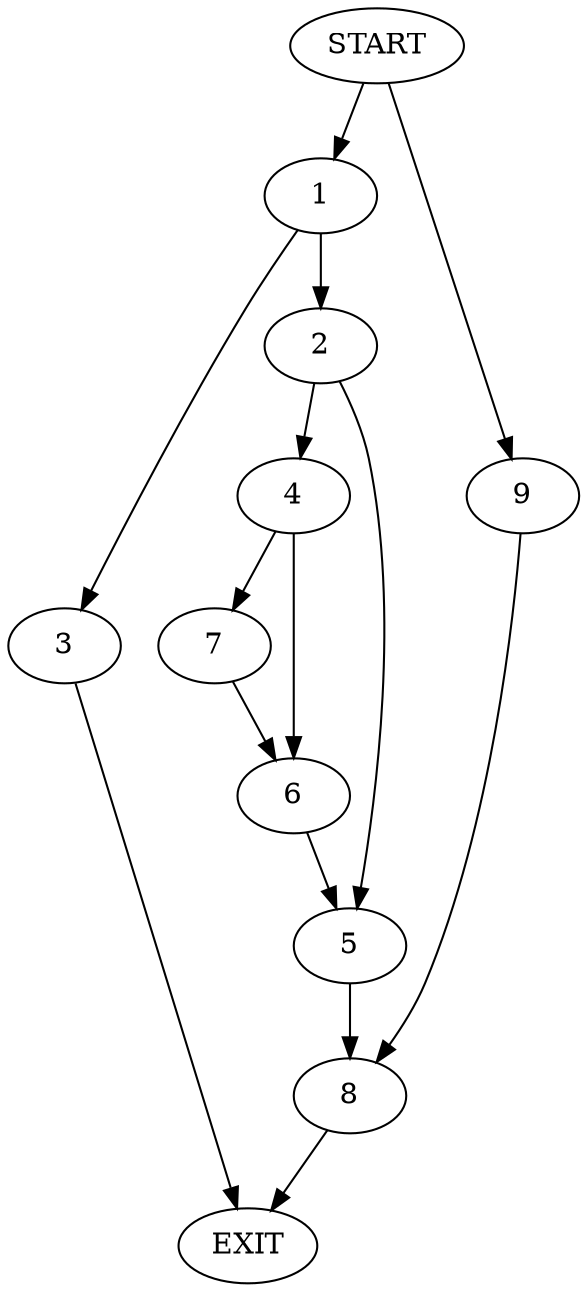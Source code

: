 digraph {
0 [label="START"]
10 [label="EXIT"]
0 -> 1
1 -> 2
1 -> 3
2 -> 4
2 -> 5
3 -> 10
4 -> 6
4 -> 7
5 -> 8
7 -> 6
6 -> 5
8 -> 10
0 -> 9
9 -> 8
}
